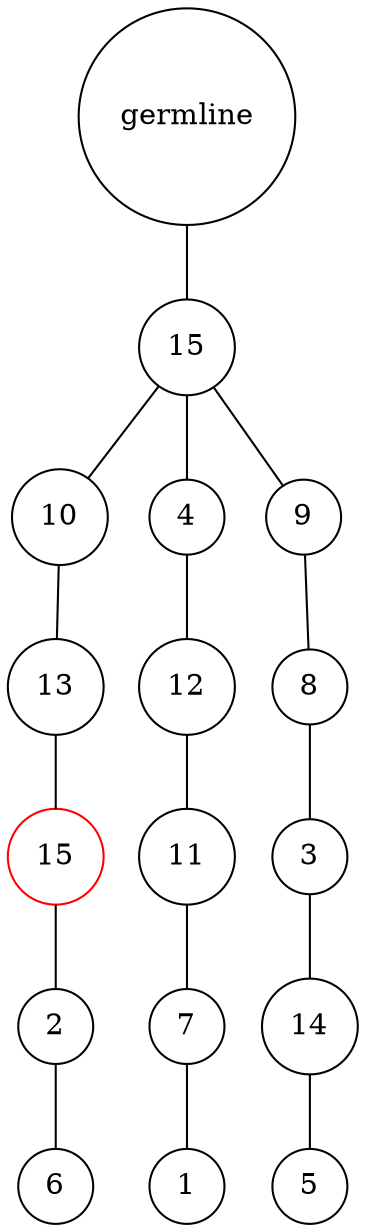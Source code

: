 graph {
	rankdir=UD;
	splines=line;
	node [shape=circle]
	"0x7f6ac6ba22b0" [label="germline"];
	"0x7f6ac6ba22e0" [label="15"];
	"0x7f6ac6ba22b0" -- "0x7f6ac6ba22e0" ;
	"0x7f6ac6ba2310" [label="10"];
	"0x7f6ac6ba22e0" -- "0x7f6ac6ba2310" ;
	"0x7f6ac6ba2340" [label="13"];
	"0x7f6ac6ba2310" -- "0x7f6ac6ba2340" ;
	"0x7f6ac6ba2370" [label="15",color="red"];
	"0x7f6ac6ba2340" -- "0x7f6ac6ba2370" ;
	"0x7f6ac6ba23a0" [label="2"];
	"0x7f6ac6ba2370" -- "0x7f6ac6ba23a0" ;
	"0x7f6ac6ba23d0" [label="6"];
	"0x7f6ac6ba23a0" -- "0x7f6ac6ba23d0" ;
	"0x7f6ac6ba2400" [label="4"];
	"0x7f6ac6ba22e0" -- "0x7f6ac6ba2400" ;
	"0x7f6ac6ba2430" [label="12"];
	"0x7f6ac6ba2400" -- "0x7f6ac6ba2430" ;
	"0x7f6ac6ba2460" [label="11"];
	"0x7f6ac6ba2430" -- "0x7f6ac6ba2460" ;
	"0x7f6ac6ba2490" [label="7"];
	"0x7f6ac6ba2460" -- "0x7f6ac6ba2490" ;
	"0x7f6ac6ba24c0" [label="1"];
	"0x7f6ac6ba2490" -- "0x7f6ac6ba24c0" ;
	"0x7f6ac6ba24f0" [label="9"];
	"0x7f6ac6ba22e0" -- "0x7f6ac6ba24f0" ;
	"0x7f6ac6ba2520" [label="8"];
	"0x7f6ac6ba24f0" -- "0x7f6ac6ba2520" ;
	"0x7f6ac6ba2550" [label="3"];
	"0x7f6ac6ba2520" -- "0x7f6ac6ba2550" ;
	"0x7f6ac6ba2580" [label="14"];
	"0x7f6ac6ba2550" -- "0x7f6ac6ba2580" ;
	"0x7f6ac6ba25b0" [label="5"];
	"0x7f6ac6ba2580" -- "0x7f6ac6ba25b0" ;
}
